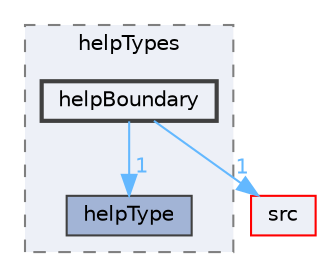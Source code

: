 digraph "applications/utilities/miscellaneous/foamHelp/helpTypes/helpBoundary"
{
 // LATEX_PDF_SIZE
  bgcolor="transparent";
  edge [fontname=Helvetica,fontsize=10,labelfontname=Helvetica,labelfontsize=10];
  node [fontname=Helvetica,fontsize=10,shape=box,height=0.2,width=0.4];
  compound=true
  subgraph clusterdir_b5fb8d533a2553de813871c14cde32df {
    graph [ bgcolor="#edf0f7", pencolor="grey50", label="helpTypes", fontname=Helvetica,fontsize=10 style="filled,dashed", URL="dir_b5fb8d533a2553de813871c14cde32df.html",tooltip=""]
  dir_0d4e5ca2c009be1b391d6f05c3f42dd3 [label="helpType", fillcolor="#a2b4d6", color="grey25", style="filled", URL="dir_0d4e5ca2c009be1b391d6f05c3f42dd3.html",tooltip=""];
  dir_b71c145a1a3f90fee5567cba2baf1dd1 [label="helpBoundary", fillcolor="#edf0f7", color="grey25", style="filled,bold", URL="dir_b71c145a1a3f90fee5567cba2baf1dd1.html",tooltip=""];
  }
  dir_68267d1309a1af8e8297ef4c3efbcdba [label="src", fillcolor="#edf0f7", color="red", style="filled", URL="dir_68267d1309a1af8e8297ef4c3efbcdba.html",tooltip=""];
  dir_b71c145a1a3f90fee5567cba2baf1dd1->dir_0d4e5ca2c009be1b391d6f05c3f42dd3 [headlabel="1", labeldistance=1.5 headhref="dir_001726_001729.html" href="dir_001726_001729.html" color="steelblue1" fontcolor="steelblue1"];
  dir_b71c145a1a3f90fee5567cba2baf1dd1->dir_68267d1309a1af8e8297ef4c3efbcdba [headlabel="1", labeldistance=1.5 headhref="dir_001726_003729.html" href="dir_001726_003729.html" color="steelblue1" fontcolor="steelblue1"];
}
